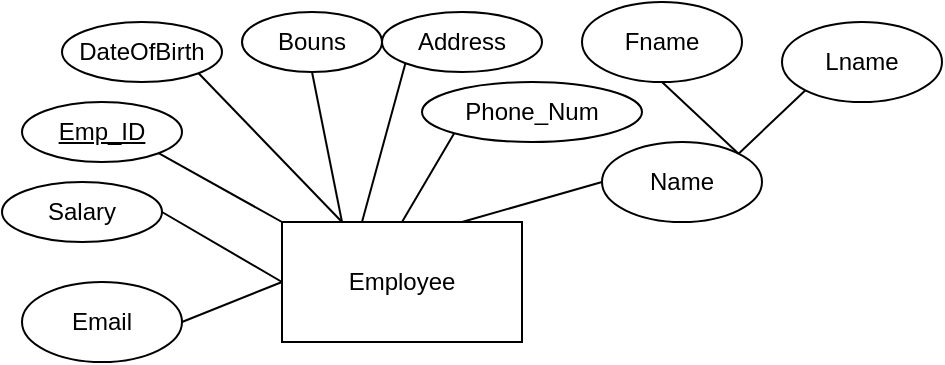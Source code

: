 <mxfile version="25.0.1">
  <diagram name="Page-1" id="fMB9PXWPGpX6jxN6dePM">
    <mxGraphModel dx="1688" dy="876" grid="1" gridSize="10" guides="1" tooltips="1" connect="1" arrows="1" fold="1" page="1" pageScale="1" pageWidth="850" pageHeight="1100" math="0" shadow="0">
      <root>
        <mxCell id="0" />
        <mxCell id="1" parent="0" />
        <mxCell id="wlvKy55WAuIfuz-VFvxp-1" value="Employee" style="rounded=0;whiteSpace=wrap;html=1;" vertex="1" parent="1">
          <mxGeometry x="120" y="120" width="120" height="60" as="geometry" />
        </mxCell>
        <mxCell id="wlvKy55WAuIfuz-VFvxp-2" value="&lt;u&gt;Emp_ID&lt;/u&gt;" style="ellipse;whiteSpace=wrap;html=1;" vertex="1" parent="1">
          <mxGeometry x="-10" y="60" width="80" height="30" as="geometry" />
        </mxCell>
        <mxCell id="wlvKy55WAuIfuz-VFvxp-3" value="" style="endArrow=none;html=1;rounded=0;entryX=1;entryY=1;entryDx=0;entryDy=0;exitX=0;exitY=0;exitDx=0;exitDy=0;" edge="1" parent="1" source="wlvKy55WAuIfuz-VFvxp-1" target="wlvKy55WAuIfuz-VFvxp-2">
          <mxGeometry width="50" height="50" relative="1" as="geometry">
            <mxPoint x="120" y="110" as="sourcePoint" />
            <mxPoint x="380" y="260" as="targetPoint" />
          </mxGeometry>
        </mxCell>
        <mxCell id="wlvKy55WAuIfuz-VFvxp-4" value="Fname" style="ellipse;whiteSpace=wrap;html=1;" vertex="1" parent="1">
          <mxGeometry x="270" y="10" width="80" height="40" as="geometry" />
        </mxCell>
        <mxCell id="wlvKy55WAuIfuz-VFvxp-5" value="Name" style="ellipse;whiteSpace=wrap;html=1;" vertex="1" parent="1">
          <mxGeometry x="280" y="80" width="80" height="40" as="geometry" />
        </mxCell>
        <mxCell id="wlvKy55WAuIfuz-VFvxp-6" value="Email" style="ellipse;whiteSpace=wrap;html=1;" vertex="1" parent="1">
          <mxGeometry x="-10" y="150" width="80" height="40" as="geometry" />
        </mxCell>
        <mxCell id="wlvKy55WAuIfuz-VFvxp-7" value="Salary" style="ellipse;whiteSpace=wrap;html=1;" vertex="1" parent="1">
          <mxGeometry x="-20" y="100" width="80" height="30" as="geometry" />
        </mxCell>
        <mxCell id="wlvKy55WAuIfuz-VFvxp-8" value="Lname" style="ellipse;whiteSpace=wrap;html=1;" vertex="1" parent="1">
          <mxGeometry x="370" y="20" width="80" height="40" as="geometry" />
        </mxCell>
        <mxCell id="wlvKy55WAuIfuz-VFvxp-9" value="" style="endArrow=none;html=1;rounded=0;entryX=1;entryY=0;entryDx=0;entryDy=0;exitX=0.5;exitY=1;exitDx=0;exitDy=0;" edge="1" parent="1" source="wlvKy55WAuIfuz-VFvxp-4" target="wlvKy55WAuIfuz-VFvxp-5">
          <mxGeometry width="50" height="50" relative="1" as="geometry">
            <mxPoint x="280" y="410" as="sourcePoint" />
            <mxPoint x="330" y="360" as="targetPoint" />
          </mxGeometry>
        </mxCell>
        <mxCell id="wlvKy55WAuIfuz-VFvxp-10" value="" style="endArrow=none;html=1;rounded=0;entryX=1;entryY=0;entryDx=0;entryDy=0;exitX=0;exitY=1;exitDx=0;exitDy=0;" edge="1" parent="1" source="wlvKy55WAuIfuz-VFvxp-8" target="wlvKy55WAuIfuz-VFvxp-5">
          <mxGeometry width="50" height="50" relative="1" as="geometry">
            <mxPoint x="470" y="70" as="sourcePoint" />
            <mxPoint x="200" y="240" as="targetPoint" />
          </mxGeometry>
        </mxCell>
        <mxCell id="wlvKy55WAuIfuz-VFvxp-11" value="" style="endArrow=none;html=1;rounded=0;exitX=1;exitY=0.5;exitDx=0;exitDy=0;entryX=0;entryY=0.5;entryDx=0;entryDy=0;" edge="1" parent="1" source="wlvKy55WAuIfuz-VFvxp-6" target="wlvKy55WAuIfuz-VFvxp-1">
          <mxGeometry width="50" height="50" relative="1" as="geometry">
            <mxPoint x="280" y="410" as="sourcePoint" />
            <mxPoint x="330" y="360" as="targetPoint" />
          </mxGeometry>
        </mxCell>
        <mxCell id="wlvKy55WAuIfuz-VFvxp-12" value="" style="endArrow=none;html=1;rounded=0;exitX=1;exitY=0.5;exitDx=0;exitDy=0;entryX=0;entryY=0.5;entryDx=0;entryDy=0;" edge="1" parent="1" source="wlvKy55WAuIfuz-VFvxp-7" target="wlvKy55WAuIfuz-VFvxp-1">
          <mxGeometry width="50" height="50" relative="1" as="geometry">
            <mxPoint x="280" y="410" as="sourcePoint" />
            <mxPoint x="330" y="360" as="targetPoint" />
          </mxGeometry>
        </mxCell>
        <mxCell id="wlvKy55WAuIfuz-VFvxp-13" value="" style="endArrow=none;html=1;rounded=0;exitX=0;exitY=0.5;exitDx=0;exitDy=0;entryX=0.75;entryY=0;entryDx=0;entryDy=0;" edge="1" parent="1" source="wlvKy55WAuIfuz-VFvxp-5" target="wlvKy55WAuIfuz-VFvxp-1">
          <mxGeometry width="50" height="50" relative="1" as="geometry">
            <mxPoint x="280" y="410" as="sourcePoint" />
            <mxPoint x="330" y="360" as="targetPoint" />
          </mxGeometry>
        </mxCell>
        <mxCell id="wlvKy55WAuIfuz-VFvxp-15" value="DateOfBirth" style="ellipse;whiteSpace=wrap;html=1;" vertex="1" parent="1">
          <mxGeometry x="10" y="20" width="80" height="30" as="geometry" />
        </mxCell>
        <mxCell id="wlvKy55WAuIfuz-VFvxp-17" value="Bouns" style="ellipse;whiteSpace=wrap;html=1;" vertex="1" parent="1">
          <mxGeometry x="100" y="15" width="70" height="30" as="geometry" />
        </mxCell>
        <mxCell id="wlvKy55WAuIfuz-VFvxp-19" value="Address" style="ellipse;whiteSpace=wrap;html=1;" vertex="1" parent="1">
          <mxGeometry x="170" y="15" width="80" height="30" as="geometry" />
        </mxCell>
        <mxCell id="wlvKy55WAuIfuz-VFvxp-20" value="Phone_Num" style="ellipse;whiteSpace=wrap;html=1;" vertex="1" parent="1">
          <mxGeometry x="190" y="50" width="110" height="30" as="geometry" />
        </mxCell>
        <mxCell id="wlvKy55WAuIfuz-VFvxp-21" value="" style="endArrow=none;html=1;rounded=0;exitX=0.25;exitY=0;exitDx=0;exitDy=0;entryX=1;entryY=1;entryDx=0;entryDy=0;" edge="1" parent="1" source="wlvKy55WAuIfuz-VFvxp-1" target="wlvKy55WAuIfuz-VFvxp-15">
          <mxGeometry width="50" height="50" relative="1" as="geometry">
            <mxPoint x="280" y="410" as="sourcePoint" />
            <mxPoint x="330" y="360" as="targetPoint" />
          </mxGeometry>
        </mxCell>
        <mxCell id="wlvKy55WAuIfuz-VFvxp-22" value="" style="endArrow=none;html=1;rounded=0;entryX=0.5;entryY=1;entryDx=0;entryDy=0;exitX=0.25;exitY=0;exitDx=0;exitDy=0;" edge="1" parent="1" source="wlvKy55WAuIfuz-VFvxp-1" target="wlvKy55WAuIfuz-VFvxp-17">
          <mxGeometry width="50" height="50" relative="1" as="geometry">
            <mxPoint x="170" y="100" as="sourcePoint" />
            <mxPoint x="220" y="50" as="targetPoint" />
          </mxGeometry>
        </mxCell>
        <mxCell id="wlvKy55WAuIfuz-VFvxp-23" value="" style="endArrow=none;html=1;rounded=0;entryX=0;entryY=1;entryDx=0;entryDy=0;" edge="1" parent="1" target="wlvKy55WAuIfuz-VFvxp-19">
          <mxGeometry width="50" height="50" relative="1" as="geometry">
            <mxPoint x="160" y="120" as="sourcePoint" />
            <mxPoint x="240" y="70" as="targetPoint" />
          </mxGeometry>
        </mxCell>
        <mxCell id="wlvKy55WAuIfuz-VFvxp-24" value="" style="endArrow=none;html=1;rounded=0;entryX=0;entryY=1;entryDx=0;entryDy=0;exitX=0.5;exitY=0;exitDx=0;exitDy=0;" edge="1" parent="1" source="wlvKy55WAuIfuz-VFvxp-1" target="wlvKy55WAuIfuz-VFvxp-20">
          <mxGeometry width="50" height="50" relative="1" as="geometry">
            <mxPoint x="280" y="210" as="sourcePoint" />
            <mxPoint x="330" y="160" as="targetPoint" />
            <Array as="points" />
          </mxGeometry>
        </mxCell>
      </root>
    </mxGraphModel>
  </diagram>
</mxfile>
